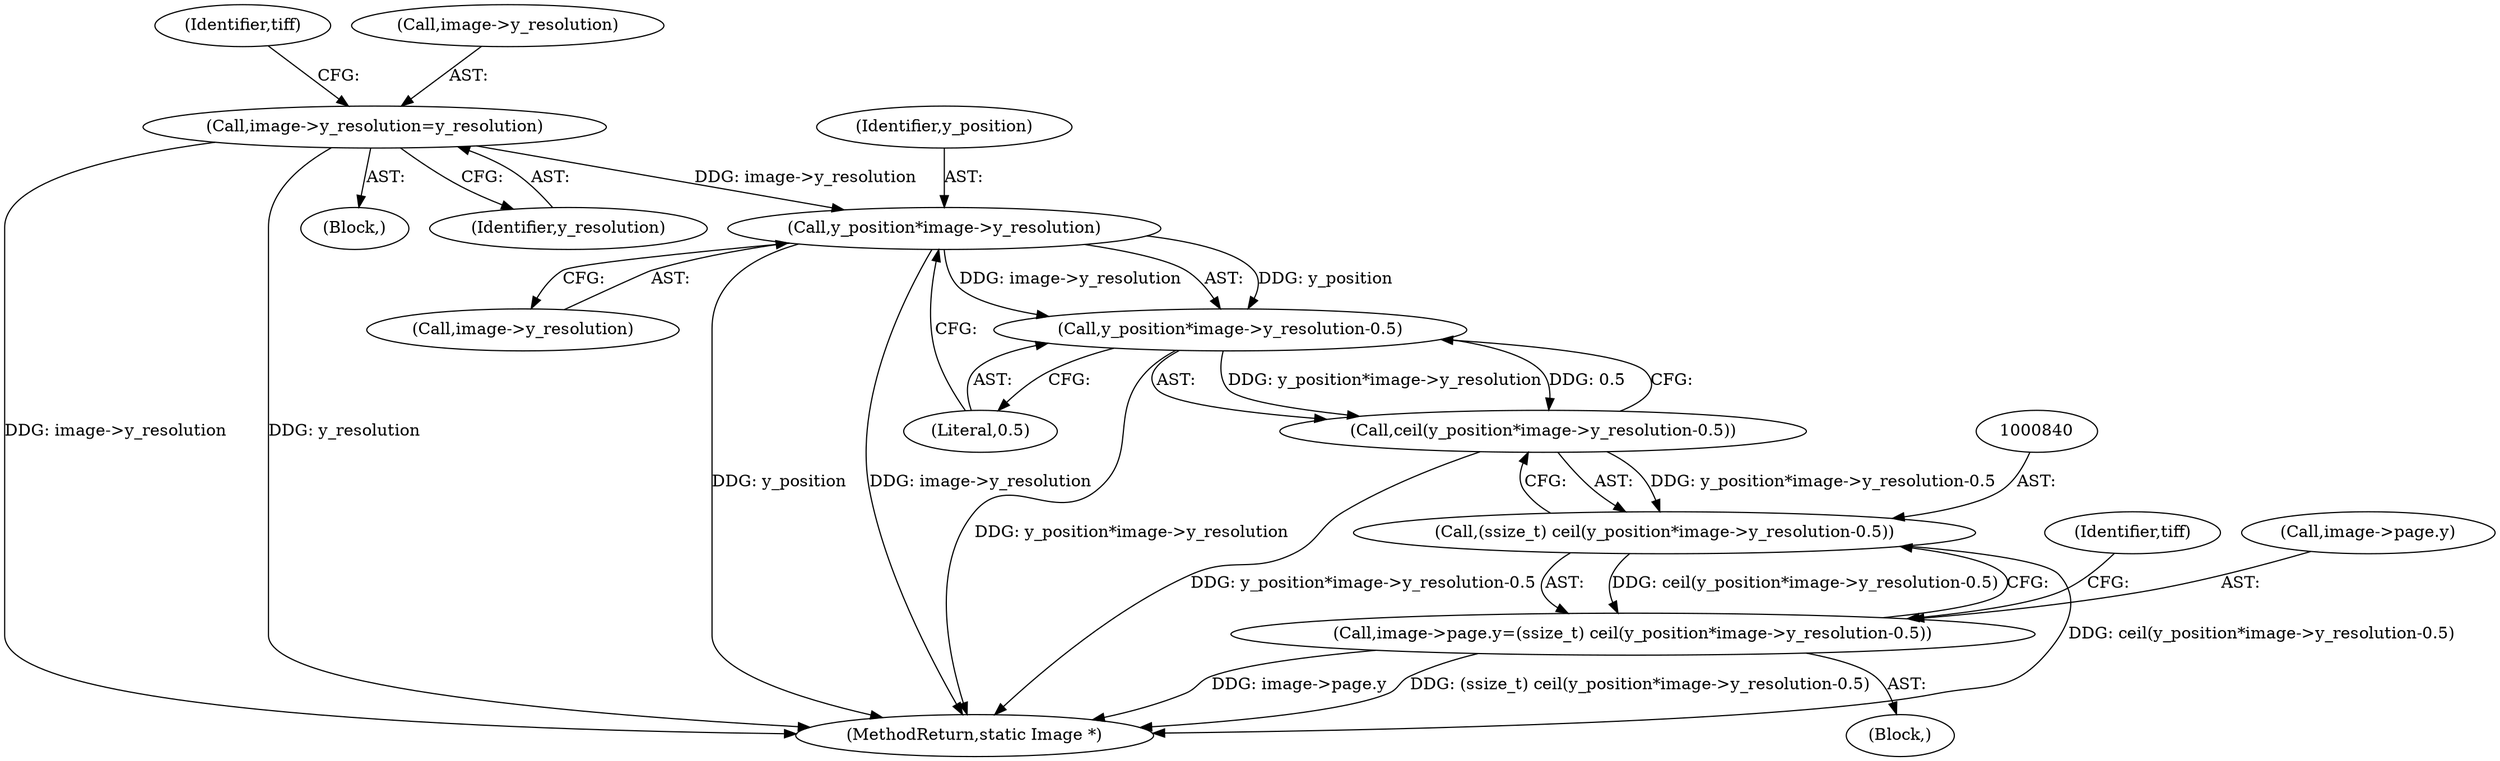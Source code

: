 digraph "0_ImageMagick_f8877abac8e568b2f339cca70c2c3c1b6eaec288@pointer" {
"1000843" [label="(Call,y_position*image->y_resolution)"];
"1000768" [label="(Call,image->y_resolution=y_resolution)"];
"1000842" [label="(Call,y_position*image->y_resolution-0.5)"];
"1000841" [label="(Call,ceil(y_position*image->y_resolution-0.5))"];
"1000839" [label="(Call,(ssize_t) ceil(y_position*image->y_resolution-0.5))"];
"1000833" [label="(Call,image->page.y=(ssize_t) ceil(y_position*image->y_resolution-0.5))"];
"1000776" [label="(Identifier,tiff)"];
"1000845" [label="(Call,image->y_resolution)"];
"1000848" [label="(Literal,0.5)"];
"1000768" [label="(Call,image->y_resolution=y_resolution)"];
"1000843" [label="(Call,y_position*image->y_resolution)"];
"1000816" [label="(Block,)"];
"1003399" [label="(MethodReturn,static Image *)"];
"1000769" [label="(Call,image->y_resolution)"];
"1000841" [label="(Call,ceil(y_position*image->y_resolution-0.5))"];
"1000839" [label="(Call,(ssize_t) ceil(y_position*image->y_resolution-0.5))"];
"1000852" [label="(Identifier,tiff)"];
"1000842" [label="(Call,y_position*image->y_resolution-0.5)"];
"1000762" [label="(Block,)"];
"1000834" [label="(Call,image->page.y)"];
"1000844" [label="(Identifier,y_position)"];
"1000833" [label="(Call,image->page.y=(ssize_t) ceil(y_position*image->y_resolution-0.5))"];
"1000772" [label="(Identifier,y_resolution)"];
"1000843" -> "1000842"  [label="AST: "];
"1000843" -> "1000845"  [label="CFG: "];
"1000844" -> "1000843"  [label="AST: "];
"1000845" -> "1000843"  [label="AST: "];
"1000848" -> "1000843"  [label="CFG: "];
"1000843" -> "1003399"  [label="DDG: y_position"];
"1000843" -> "1003399"  [label="DDG: image->y_resolution"];
"1000843" -> "1000842"  [label="DDG: y_position"];
"1000843" -> "1000842"  [label="DDG: image->y_resolution"];
"1000768" -> "1000843"  [label="DDG: image->y_resolution"];
"1000768" -> "1000762"  [label="AST: "];
"1000768" -> "1000772"  [label="CFG: "];
"1000769" -> "1000768"  [label="AST: "];
"1000772" -> "1000768"  [label="AST: "];
"1000776" -> "1000768"  [label="CFG: "];
"1000768" -> "1003399"  [label="DDG: image->y_resolution"];
"1000768" -> "1003399"  [label="DDG: y_resolution"];
"1000842" -> "1000841"  [label="AST: "];
"1000842" -> "1000848"  [label="CFG: "];
"1000848" -> "1000842"  [label="AST: "];
"1000841" -> "1000842"  [label="CFG: "];
"1000842" -> "1003399"  [label="DDG: y_position*image->y_resolution"];
"1000842" -> "1000841"  [label="DDG: y_position*image->y_resolution"];
"1000842" -> "1000841"  [label="DDG: 0.5"];
"1000841" -> "1000839"  [label="AST: "];
"1000839" -> "1000841"  [label="CFG: "];
"1000841" -> "1003399"  [label="DDG: y_position*image->y_resolution-0.5"];
"1000841" -> "1000839"  [label="DDG: y_position*image->y_resolution-0.5"];
"1000839" -> "1000833"  [label="AST: "];
"1000840" -> "1000839"  [label="AST: "];
"1000833" -> "1000839"  [label="CFG: "];
"1000839" -> "1003399"  [label="DDG: ceil(y_position*image->y_resolution-0.5)"];
"1000839" -> "1000833"  [label="DDG: ceil(y_position*image->y_resolution-0.5)"];
"1000833" -> "1000816"  [label="AST: "];
"1000834" -> "1000833"  [label="AST: "];
"1000852" -> "1000833"  [label="CFG: "];
"1000833" -> "1003399"  [label="DDG: image->page.y"];
"1000833" -> "1003399"  [label="DDG: (ssize_t) ceil(y_position*image->y_resolution-0.5)"];
}
